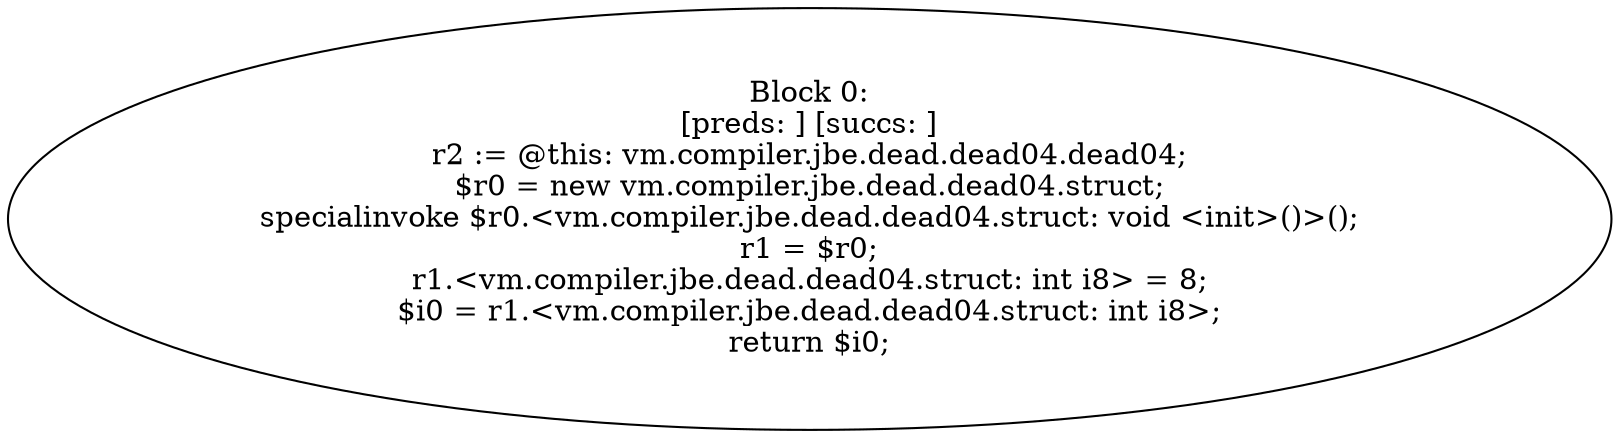digraph "unitGraph" {
    "Block 0:
[preds: ] [succs: ]
r2 := @this: vm.compiler.jbe.dead.dead04.dead04;
$r0 = new vm.compiler.jbe.dead.dead04.struct;
specialinvoke $r0.<vm.compiler.jbe.dead.dead04.struct: void <init>()>();
r1 = $r0;
r1.<vm.compiler.jbe.dead.dead04.struct: int i8> = 8;
$i0 = r1.<vm.compiler.jbe.dead.dead04.struct: int i8>;
return $i0;
"
}
